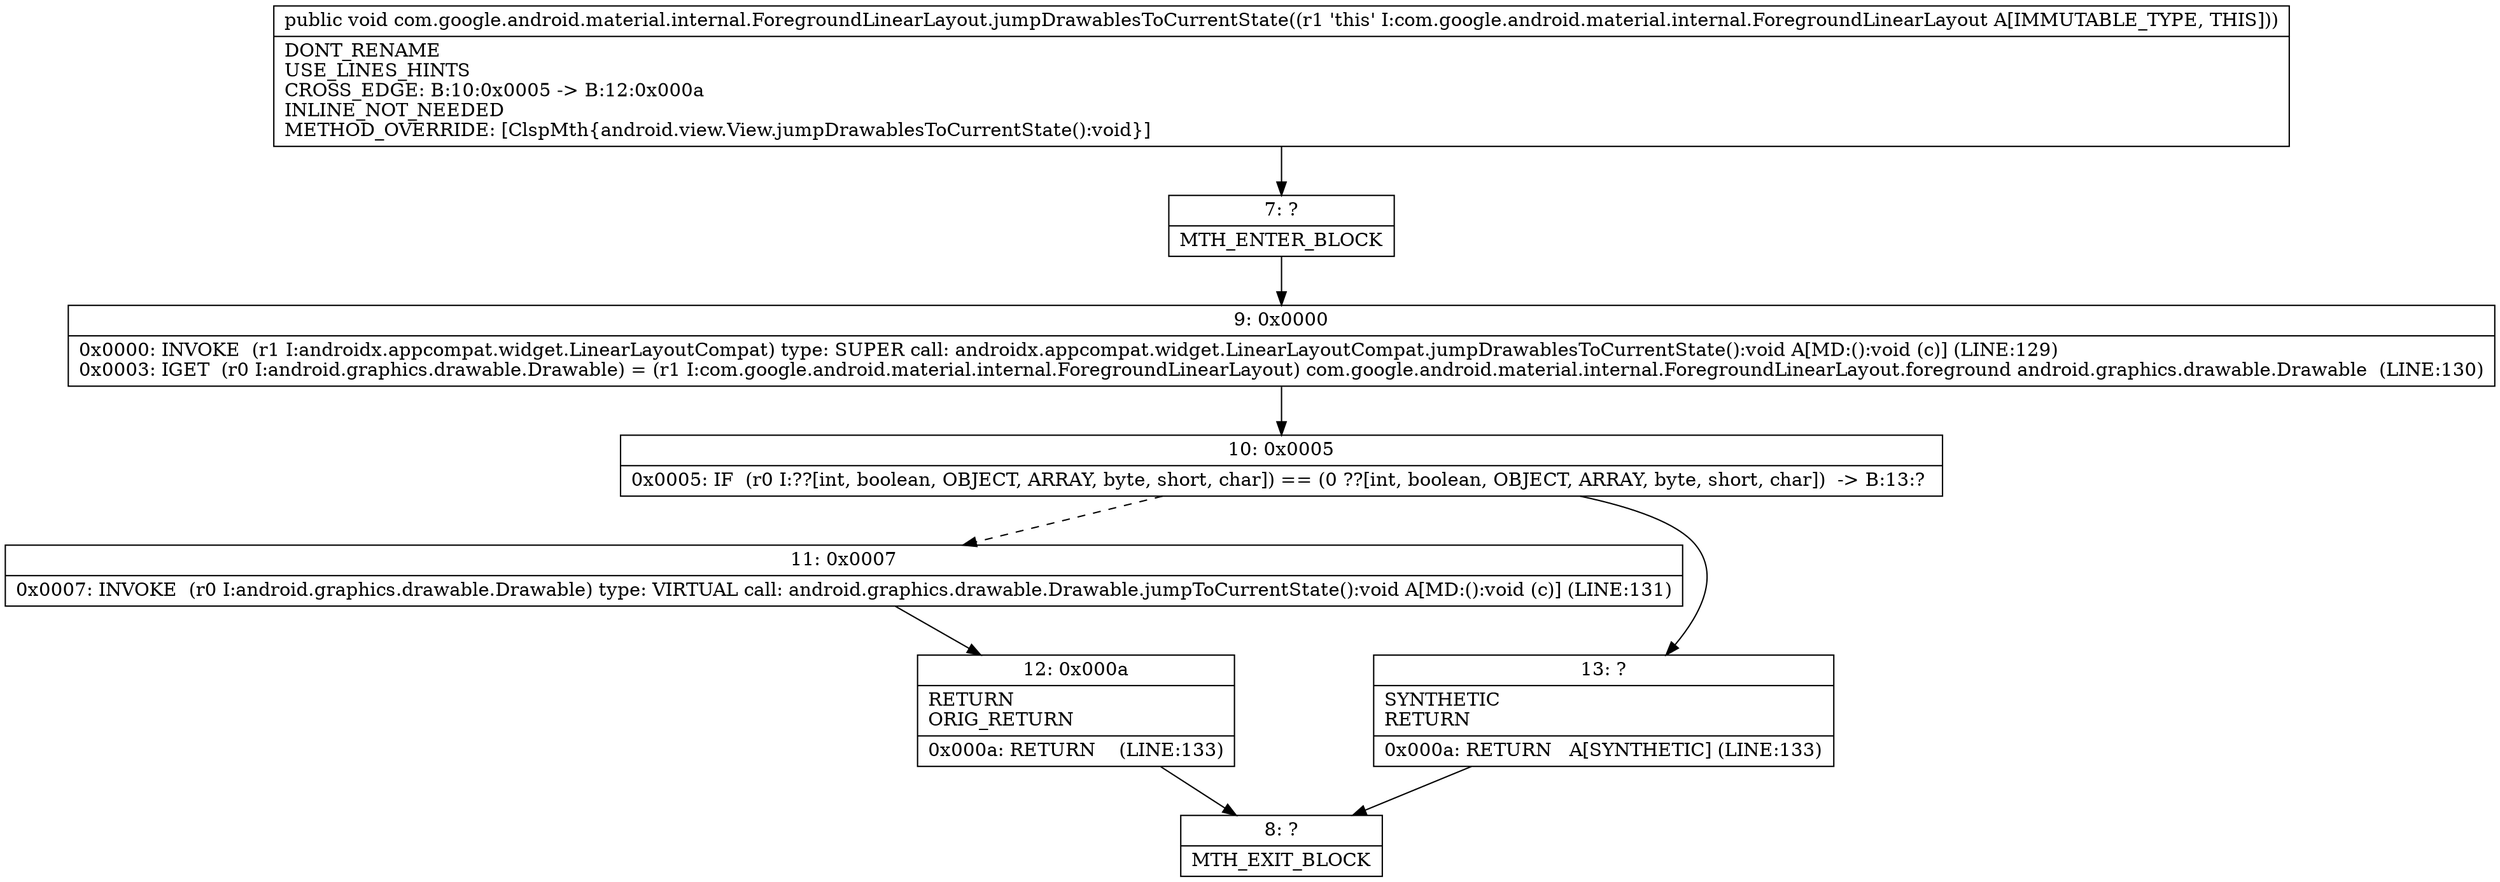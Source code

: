 digraph "CFG forcom.google.android.material.internal.ForegroundLinearLayout.jumpDrawablesToCurrentState()V" {
Node_7 [shape=record,label="{7\:\ ?|MTH_ENTER_BLOCK\l}"];
Node_9 [shape=record,label="{9\:\ 0x0000|0x0000: INVOKE  (r1 I:androidx.appcompat.widget.LinearLayoutCompat) type: SUPER call: androidx.appcompat.widget.LinearLayoutCompat.jumpDrawablesToCurrentState():void A[MD:():void (c)] (LINE:129)\l0x0003: IGET  (r0 I:android.graphics.drawable.Drawable) = (r1 I:com.google.android.material.internal.ForegroundLinearLayout) com.google.android.material.internal.ForegroundLinearLayout.foreground android.graphics.drawable.Drawable  (LINE:130)\l}"];
Node_10 [shape=record,label="{10\:\ 0x0005|0x0005: IF  (r0 I:??[int, boolean, OBJECT, ARRAY, byte, short, char]) == (0 ??[int, boolean, OBJECT, ARRAY, byte, short, char])  \-\> B:13:? \l}"];
Node_11 [shape=record,label="{11\:\ 0x0007|0x0007: INVOKE  (r0 I:android.graphics.drawable.Drawable) type: VIRTUAL call: android.graphics.drawable.Drawable.jumpToCurrentState():void A[MD:():void (c)] (LINE:131)\l}"];
Node_12 [shape=record,label="{12\:\ 0x000a|RETURN\lORIG_RETURN\l|0x000a: RETURN    (LINE:133)\l}"];
Node_8 [shape=record,label="{8\:\ ?|MTH_EXIT_BLOCK\l}"];
Node_13 [shape=record,label="{13\:\ ?|SYNTHETIC\lRETURN\l|0x000a: RETURN   A[SYNTHETIC] (LINE:133)\l}"];
MethodNode[shape=record,label="{public void com.google.android.material.internal.ForegroundLinearLayout.jumpDrawablesToCurrentState((r1 'this' I:com.google.android.material.internal.ForegroundLinearLayout A[IMMUTABLE_TYPE, THIS]))  | DONT_RENAME\lUSE_LINES_HINTS\lCROSS_EDGE: B:10:0x0005 \-\> B:12:0x000a\lINLINE_NOT_NEEDED\lMETHOD_OVERRIDE: [ClspMth\{android.view.View.jumpDrawablesToCurrentState():void\}]\l}"];
MethodNode -> Node_7;Node_7 -> Node_9;
Node_9 -> Node_10;
Node_10 -> Node_11[style=dashed];
Node_10 -> Node_13;
Node_11 -> Node_12;
Node_12 -> Node_8;
Node_13 -> Node_8;
}


